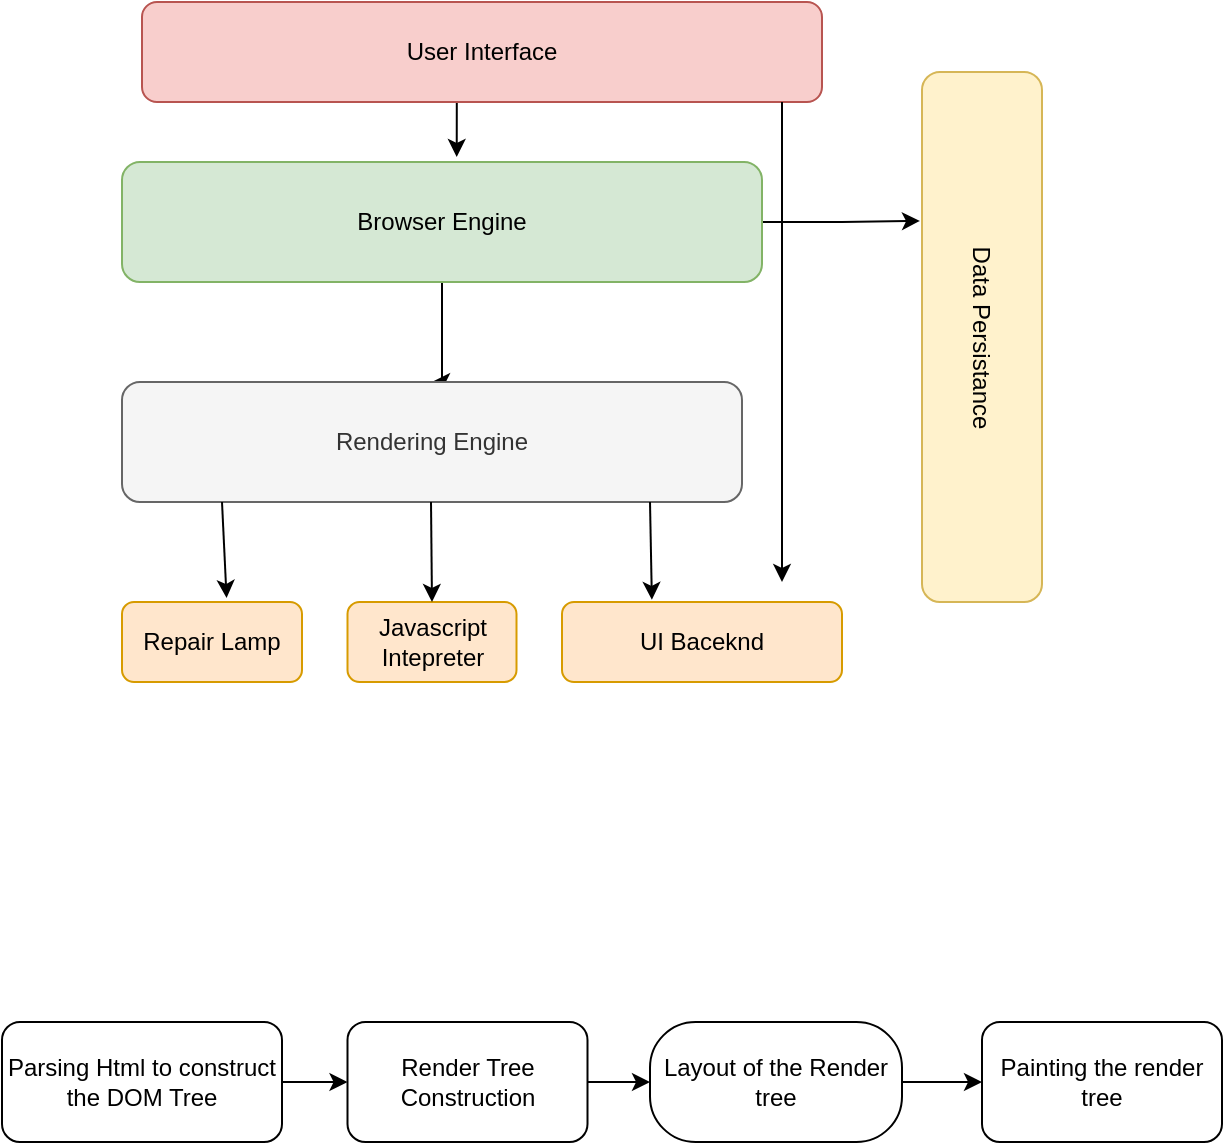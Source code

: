 <mxfile version="20.2.0" type="device"><diagram id="C5RBs43oDa-KdzZeNtuy" name="Page-1"><mxGraphModel dx="860" dy="492" grid="1" gridSize="10" guides="1" tooltips="1" connect="1" arrows="1" fold="1" page="1" pageScale="1" pageWidth="827" pageHeight="1169" math="0" shadow="0"><root><mxCell id="WIyWlLk6GJQsqaUBKTNV-0"/><mxCell id="WIyWlLk6GJQsqaUBKTNV-1" parent="WIyWlLk6GJQsqaUBKTNV-0"/><mxCell id="UwiN4IUJ12cFvlTTHHP6-8" style="edgeStyle=orthogonalEdgeStyle;rounded=0;orthogonalLoop=1;jettySize=auto;html=1;exitX=0.5;exitY=1;exitDx=0;exitDy=0;entryX=0.523;entryY=-0.042;entryDx=0;entryDy=0;entryPerimeter=0;" edge="1" parent="WIyWlLk6GJQsqaUBKTNV-1" source="WIyWlLk6GJQsqaUBKTNV-3" target="UwiN4IUJ12cFvlTTHHP6-1"><mxGeometry relative="1" as="geometry"/></mxCell><mxCell id="WIyWlLk6GJQsqaUBKTNV-3" value="User Interface" style="rounded=1;whiteSpace=wrap;html=1;fontSize=12;glass=0;strokeWidth=1;shadow=0;fillColor=#f8cecc;strokeColor=#b85450;" parent="WIyWlLk6GJQsqaUBKTNV-1" vertex="1"><mxGeometry x="160" y="80" width="340" height="50" as="geometry"/></mxCell><mxCell id="WIyWlLk6GJQsqaUBKTNV-5" value="No" style="edgeStyle=orthogonalEdgeStyle;rounded=0;html=1;jettySize=auto;orthogonalLoop=1;fontSize=11;endArrow=block;endFill=0;endSize=8;strokeWidth=1;shadow=0;labelBackgroundColor=none;" parent="WIyWlLk6GJQsqaUBKTNV-1" edge="1"><mxGeometry y="10" relative="1" as="geometry"><mxPoint as="offset"/><mxPoint x="270" y="210" as="sourcePoint"/><mxPoint x="320" y="210" as="targetPoint"/></mxGeometry></mxCell><mxCell id="WIyWlLk6GJQsqaUBKTNV-11" value="Repair Lamp" style="rounded=1;whiteSpace=wrap;html=1;fontSize=12;glass=0;strokeWidth=1;shadow=0;fillColor=#ffe6cc;strokeColor=#d79b00;" parent="WIyWlLk6GJQsqaUBKTNV-1" vertex="1"><mxGeometry x="150" y="380" width="90" height="40" as="geometry"/></mxCell><mxCell id="UwiN4IUJ12cFvlTTHHP6-9" style="edgeStyle=orthogonalEdgeStyle;rounded=0;orthogonalLoop=1;jettySize=auto;html=1;entryX=0.5;entryY=0;entryDx=0;entryDy=0;" edge="1" parent="WIyWlLk6GJQsqaUBKTNV-1" source="UwiN4IUJ12cFvlTTHHP6-1" target="UwiN4IUJ12cFvlTTHHP6-2"><mxGeometry relative="1" as="geometry"><Array as="points"><mxPoint x="310" y="270"/></Array></mxGeometry></mxCell><mxCell id="UwiN4IUJ12cFvlTTHHP6-18" style="edgeStyle=orthogonalEdgeStyle;rounded=0;orthogonalLoop=1;jettySize=auto;html=1;entryX=0.281;entryY=1.017;entryDx=0;entryDy=0;entryPerimeter=0;" edge="1" parent="WIyWlLk6GJQsqaUBKTNV-1" source="UwiN4IUJ12cFvlTTHHP6-1" target="UwiN4IUJ12cFvlTTHHP6-19"><mxGeometry relative="1" as="geometry"><mxPoint x="580" y="190" as="targetPoint"/></mxGeometry></mxCell><mxCell id="UwiN4IUJ12cFvlTTHHP6-1" value="Browser Engine" style="rounded=1;whiteSpace=wrap;html=1;fillColor=#d5e8d4;strokeColor=#82b366;" vertex="1" parent="WIyWlLk6GJQsqaUBKTNV-1"><mxGeometry x="150" y="160" width="320" height="60" as="geometry"/></mxCell><mxCell id="UwiN4IUJ12cFvlTTHHP6-2" value="Rendering Engine&lt;br&gt;" style="rounded=1;whiteSpace=wrap;html=1;fillColor=#f5f5f5;fontColor=#333333;strokeColor=#666666;" vertex="1" parent="WIyWlLk6GJQsqaUBKTNV-1"><mxGeometry x="150" y="270" width="310" height="60" as="geometry"/></mxCell><mxCell id="UwiN4IUJ12cFvlTTHHP6-4" value="Javascript Intepreter" style="rounded=1;whiteSpace=wrap;html=1;fillColor=#ffe6cc;strokeColor=#d79b00;" vertex="1" parent="WIyWlLk6GJQsqaUBKTNV-1"><mxGeometry x="262.75" y="380" width="84.5" height="40" as="geometry"/></mxCell><mxCell id="UwiN4IUJ12cFvlTTHHP6-7" value="UI Baceknd" style="rounded=1;whiteSpace=wrap;html=1;fillColor=#ffe6cc;strokeColor=#d79b00;" vertex="1" parent="WIyWlLk6GJQsqaUBKTNV-1"><mxGeometry x="370" y="380" width="140" height="40" as="geometry"/></mxCell><mxCell id="UwiN4IUJ12cFvlTTHHP6-13" value="" style="endArrow=classic;html=1;rounded=0;entryX=0.5;entryY=0;entryDx=0;entryDy=0;" edge="1" parent="WIyWlLk6GJQsqaUBKTNV-1" target="UwiN4IUJ12cFvlTTHHP6-4"><mxGeometry width="50" height="50" relative="1" as="geometry"><mxPoint x="304.5" y="330" as="sourcePoint"/><mxPoint x="305" y="370" as="targetPoint"/><Array as="points"/></mxGeometry></mxCell><mxCell id="UwiN4IUJ12cFvlTTHHP6-14" value="" style="endArrow=classic;html=1;rounded=0;entryX=0.581;entryY=-0.05;entryDx=0;entryDy=0;entryPerimeter=0;" edge="1" parent="WIyWlLk6GJQsqaUBKTNV-1" target="WIyWlLk6GJQsqaUBKTNV-11"><mxGeometry width="50" height="50" relative="1" as="geometry"><mxPoint x="200" y="330" as="sourcePoint"/><mxPoint x="200" y="370" as="targetPoint"/></mxGeometry></mxCell><mxCell id="UwiN4IUJ12cFvlTTHHP6-16" value="" style="endArrow=classic;html=1;rounded=0;entryX=0.321;entryY=-0.027;entryDx=0;entryDy=0;entryPerimeter=0;" edge="1" parent="WIyWlLk6GJQsqaUBKTNV-1" target="UwiN4IUJ12cFvlTTHHP6-7"><mxGeometry width="50" height="50" relative="1" as="geometry"><mxPoint x="414" y="330" as="sourcePoint"/><mxPoint x="420" y="370" as="targetPoint"/></mxGeometry></mxCell><mxCell id="UwiN4IUJ12cFvlTTHHP6-17" value="" style="endArrow=classic;html=1;rounded=0;" edge="1" parent="WIyWlLk6GJQsqaUBKTNV-1"><mxGeometry width="50" height="50" relative="1" as="geometry"><mxPoint x="480" y="130" as="sourcePoint"/><mxPoint x="480" y="370" as="targetPoint"/></mxGeometry></mxCell><mxCell id="UwiN4IUJ12cFvlTTHHP6-19" value="Data Persistance" style="rounded=1;whiteSpace=wrap;html=1;rotation=90;fillColor=#fff2cc;strokeColor=#d6b656;" vertex="1" parent="WIyWlLk6GJQsqaUBKTNV-1"><mxGeometry x="447.5" y="217.5" width="265" height="60" as="geometry"/></mxCell><mxCell id="UwiN4IUJ12cFvlTTHHP6-25" style="edgeStyle=orthogonalEdgeStyle;rounded=0;orthogonalLoop=1;jettySize=auto;html=1;exitX=1;exitY=0.5;exitDx=0;exitDy=0;entryX=0;entryY=0.5;entryDx=0;entryDy=0;" edge="1" parent="WIyWlLk6GJQsqaUBKTNV-1" source="UwiN4IUJ12cFvlTTHHP6-20" target="UwiN4IUJ12cFvlTTHHP6-22"><mxGeometry relative="1" as="geometry"/></mxCell><mxCell id="UwiN4IUJ12cFvlTTHHP6-20" value="Parsing Html to construct the DOM Tree" style="rounded=1;whiteSpace=wrap;html=1;" vertex="1" parent="WIyWlLk6GJQsqaUBKTNV-1"><mxGeometry x="90" y="590" width="140" height="60" as="geometry"/></mxCell><mxCell id="UwiN4IUJ12cFvlTTHHP6-21" value="Painting the render tree" style="rounded=1;whiteSpace=wrap;html=1;" vertex="1" parent="WIyWlLk6GJQsqaUBKTNV-1"><mxGeometry x="580" y="590" width="120" height="60" as="geometry"/></mxCell><mxCell id="UwiN4IUJ12cFvlTTHHP6-26" style="edgeStyle=orthogonalEdgeStyle;rounded=0;orthogonalLoop=1;jettySize=auto;html=1;exitX=1;exitY=0.5;exitDx=0;exitDy=0;entryX=0;entryY=0.5;entryDx=0;entryDy=0;" edge="1" parent="WIyWlLk6GJQsqaUBKTNV-1" source="UwiN4IUJ12cFvlTTHHP6-22" target="UwiN4IUJ12cFvlTTHHP6-23"><mxGeometry relative="1" as="geometry"/></mxCell><mxCell id="UwiN4IUJ12cFvlTTHHP6-22" value="Render Tree Construction" style="rounded=1;whiteSpace=wrap;html=1;" vertex="1" parent="WIyWlLk6GJQsqaUBKTNV-1"><mxGeometry x="262.75" y="590" width="120" height="60" as="geometry"/></mxCell><mxCell id="UwiN4IUJ12cFvlTTHHP6-29" style="edgeStyle=orthogonalEdgeStyle;rounded=0;orthogonalLoop=1;jettySize=auto;html=1;exitX=1;exitY=0.5;exitDx=0;exitDy=0;entryX=0;entryY=0.5;entryDx=0;entryDy=0;" edge="1" parent="WIyWlLk6GJQsqaUBKTNV-1" source="UwiN4IUJ12cFvlTTHHP6-23" target="UwiN4IUJ12cFvlTTHHP6-21"><mxGeometry relative="1" as="geometry"/></mxCell><mxCell id="UwiN4IUJ12cFvlTTHHP6-23" value="Layout of the Render tree" style="rounded=1;whiteSpace=wrap;html=1;arcSize=38;" vertex="1" parent="WIyWlLk6GJQsqaUBKTNV-1"><mxGeometry x="414" y="590" width="126" height="60" as="geometry"/></mxCell></root></mxGraphModel></diagram></mxfile>